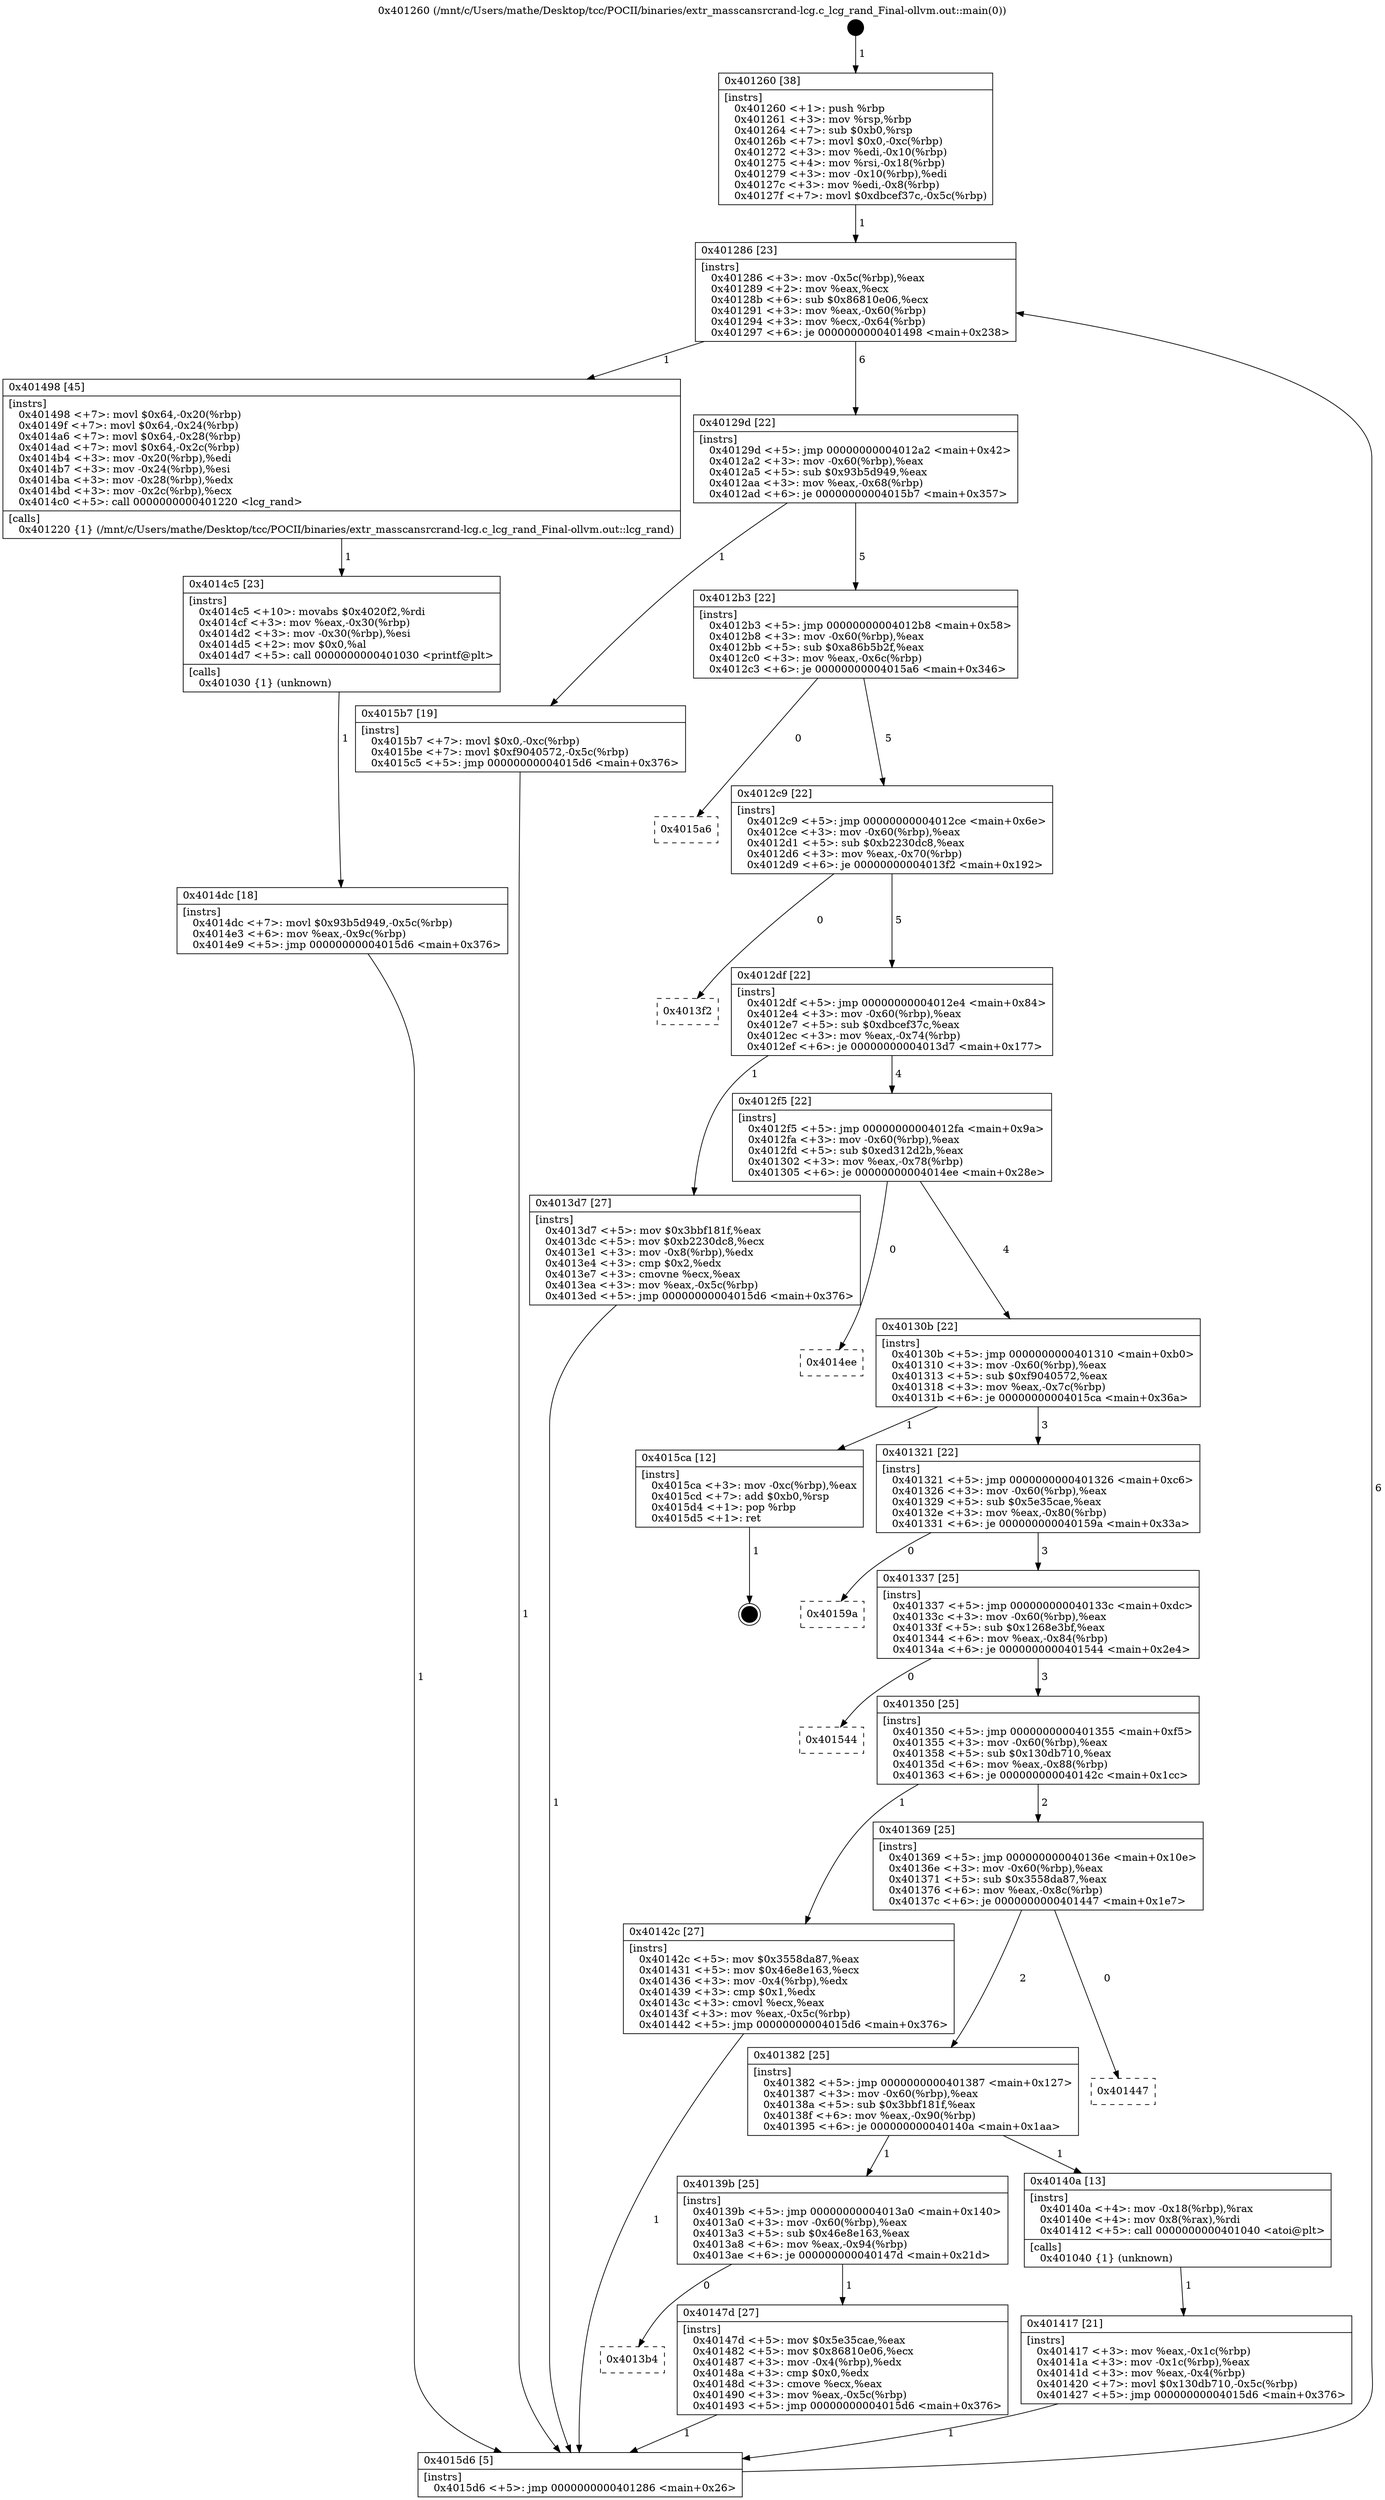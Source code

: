 digraph "0x401260" {
  label = "0x401260 (/mnt/c/Users/mathe/Desktop/tcc/POCII/binaries/extr_masscansrcrand-lcg.c_lcg_rand_Final-ollvm.out::main(0))"
  labelloc = "t"
  node[shape=record]

  Entry [label="",width=0.3,height=0.3,shape=circle,fillcolor=black,style=filled]
  "0x401286" [label="{
     0x401286 [23]\l
     | [instrs]\l
     &nbsp;&nbsp;0x401286 \<+3\>: mov -0x5c(%rbp),%eax\l
     &nbsp;&nbsp;0x401289 \<+2\>: mov %eax,%ecx\l
     &nbsp;&nbsp;0x40128b \<+6\>: sub $0x86810e06,%ecx\l
     &nbsp;&nbsp;0x401291 \<+3\>: mov %eax,-0x60(%rbp)\l
     &nbsp;&nbsp;0x401294 \<+3\>: mov %ecx,-0x64(%rbp)\l
     &nbsp;&nbsp;0x401297 \<+6\>: je 0000000000401498 \<main+0x238\>\l
  }"]
  "0x401498" [label="{
     0x401498 [45]\l
     | [instrs]\l
     &nbsp;&nbsp;0x401498 \<+7\>: movl $0x64,-0x20(%rbp)\l
     &nbsp;&nbsp;0x40149f \<+7\>: movl $0x64,-0x24(%rbp)\l
     &nbsp;&nbsp;0x4014a6 \<+7\>: movl $0x64,-0x28(%rbp)\l
     &nbsp;&nbsp;0x4014ad \<+7\>: movl $0x64,-0x2c(%rbp)\l
     &nbsp;&nbsp;0x4014b4 \<+3\>: mov -0x20(%rbp),%edi\l
     &nbsp;&nbsp;0x4014b7 \<+3\>: mov -0x24(%rbp),%esi\l
     &nbsp;&nbsp;0x4014ba \<+3\>: mov -0x28(%rbp),%edx\l
     &nbsp;&nbsp;0x4014bd \<+3\>: mov -0x2c(%rbp),%ecx\l
     &nbsp;&nbsp;0x4014c0 \<+5\>: call 0000000000401220 \<lcg_rand\>\l
     | [calls]\l
     &nbsp;&nbsp;0x401220 \{1\} (/mnt/c/Users/mathe/Desktop/tcc/POCII/binaries/extr_masscansrcrand-lcg.c_lcg_rand_Final-ollvm.out::lcg_rand)\l
  }"]
  "0x40129d" [label="{
     0x40129d [22]\l
     | [instrs]\l
     &nbsp;&nbsp;0x40129d \<+5\>: jmp 00000000004012a2 \<main+0x42\>\l
     &nbsp;&nbsp;0x4012a2 \<+3\>: mov -0x60(%rbp),%eax\l
     &nbsp;&nbsp;0x4012a5 \<+5\>: sub $0x93b5d949,%eax\l
     &nbsp;&nbsp;0x4012aa \<+3\>: mov %eax,-0x68(%rbp)\l
     &nbsp;&nbsp;0x4012ad \<+6\>: je 00000000004015b7 \<main+0x357\>\l
  }"]
  Exit [label="",width=0.3,height=0.3,shape=circle,fillcolor=black,style=filled,peripheries=2]
  "0x4015b7" [label="{
     0x4015b7 [19]\l
     | [instrs]\l
     &nbsp;&nbsp;0x4015b7 \<+7\>: movl $0x0,-0xc(%rbp)\l
     &nbsp;&nbsp;0x4015be \<+7\>: movl $0xf9040572,-0x5c(%rbp)\l
     &nbsp;&nbsp;0x4015c5 \<+5\>: jmp 00000000004015d6 \<main+0x376\>\l
  }"]
  "0x4012b3" [label="{
     0x4012b3 [22]\l
     | [instrs]\l
     &nbsp;&nbsp;0x4012b3 \<+5\>: jmp 00000000004012b8 \<main+0x58\>\l
     &nbsp;&nbsp;0x4012b8 \<+3\>: mov -0x60(%rbp),%eax\l
     &nbsp;&nbsp;0x4012bb \<+5\>: sub $0xa86b5b2f,%eax\l
     &nbsp;&nbsp;0x4012c0 \<+3\>: mov %eax,-0x6c(%rbp)\l
     &nbsp;&nbsp;0x4012c3 \<+6\>: je 00000000004015a6 \<main+0x346\>\l
  }"]
  "0x4014dc" [label="{
     0x4014dc [18]\l
     | [instrs]\l
     &nbsp;&nbsp;0x4014dc \<+7\>: movl $0x93b5d949,-0x5c(%rbp)\l
     &nbsp;&nbsp;0x4014e3 \<+6\>: mov %eax,-0x9c(%rbp)\l
     &nbsp;&nbsp;0x4014e9 \<+5\>: jmp 00000000004015d6 \<main+0x376\>\l
  }"]
  "0x4015a6" [label="{
     0x4015a6\l
  }", style=dashed]
  "0x4012c9" [label="{
     0x4012c9 [22]\l
     | [instrs]\l
     &nbsp;&nbsp;0x4012c9 \<+5\>: jmp 00000000004012ce \<main+0x6e\>\l
     &nbsp;&nbsp;0x4012ce \<+3\>: mov -0x60(%rbp),%eax\l
     &nbsp;&nbsp;0x4012d1 \<+5\>: sub $0xb2230dc8,%eax\l
     &nbsp;&nbsp;0x4012d6 \<+3\>: mov %eax,-0x70(%rbp)\l
     &nbsp;&nbsp;0x4012d9 \<+6\>: je 00000000004013f2 \<main+0x192\>\l
  }"]
  "0x4014c5" [label="{
     0x4014c5 [23]\l
     | [instrs]\l
     &nbsp;&nbsp;0x4014c5 \<+10\>: movabs $0x4020f2,%rdi\l
     &nbsp;&nbsp;0x4014cf \<+3\>: mov %eax,-0x30(%rbp)\l
     &nbsp;&nbsp;0x4014d2 \<+3\>: mov -0x30(%rbp),%esi\l
     &nbsp;&nbsp;0x4014d5 \<+2\>: mov $0x0,%al\l
     &nbsp;&nbsp;0x4014d7 \<+5\>: call 0000000000401030 \<printf@plt\>\l
     | [calls]\l
     &nbsp;&nbsp;0x401030 \{1\} (unknown)\l
  }"]
  "0x4013f2" [label="{
     0x4013f2\l
  }", style=dashed]
  "0x4012df" [label="{
     0x4012df [22]\l
     | [instrs]\l
     &nbsp;&nbsp;0x4012df \<+5\>: jmp 00000000004012e4 \<main+0x84\>\l
     &nbsp;&nbsp;0x4012e4 \<+3\>: mov -0x60(%rbp),%eax\l
     &nbsp;&nbsp;0x4012e7 \<+5\>: sub $0xdbcef37c,%eax\l
     &nbsp;&nbsp;0x4012ec \<+3\>: mov %eax,-0x74(%rbp)\l
     &nbsp;&nbsp;0x4012ef \<+6\>: je 00000000004013d7 \<main+0x177\>\l
  }"]
  "0x4013b4" [label="{
     0x4013b4\l
  }", style=dashed]
  "0x4013d7" [label="{
     0x4013d7 [27]\l
     | [instrs]\l
     &nbsp;&nbsp;0x4013d7 \<+5\>: mov $0x3bbf181f,%eax\l
     &nbsp;&nbsp;0x4013dc \<+5\>: mov $0xb2230dc8,%ecx\l
     &nbsp;&nbsp;0x4013e1 \<+3\>: mov -0x8(%rbp),%edx\l
     &nbsp;&nbsp;0x4013e4 \<+3\>: cmp $0x2,%edx\l
     &nbsp;&nbsp;0x4013e7 \<+3\>: cmovne %ecx,%eax\l
     &nbsp;&nbsp;0x4013ea \<+3\>: mov %eax,-0x5c(%rbp)\l
     &nbsp;&nbsp;0x4013ed \<+5\>: jmp 00000000004015d6 \<main+0x376\>\l
  }"]
  "0x4012f5" [label="{
     0x4012f5 [22]\l
     | [instrs]\l
     &nbsp;&nbsp;0x4012f5 \<+5\>: jmp 00000000004012fa \<main+0x9a\>\l
     &nbsp;&nbsp;0x4012fa \<+3\>: mov -0x60(%rbp),%eax\l
     &nbsp;&nbsp;0x4012fd \<+5\>: sub $0xed312d2b,%eax\l
     &nbsp;&nbsp;0x401302 \<+3\>: mov %eax,-0x78(%rbp)\l
     &nbsp;&nbsp;0x401305 \<+6\>: je 00000000004014ee \<main+0x28e\>\l
  }"]
  "0x4015d6" [label="{
     0x4015d6 [5]\l
     | [instrs]\l
     &nbsp;&nbsp;0x4015d6 \<+5\>: jmp 0000000000401286 \<main+0x26\>\l
  }"]
  "0x401260" [label="{
     0x401260 [38]\l
     | [instrs]\l
     &nbsp;&nbsp;0x401260 \<+1\>: push %rbp\l
     &nbsp;&nbsp;0x401261 \<+3\>: mov %rsp,%rbp\l
     &nbsp;&nbsp;0x401264 \<+7\>: sub $0xb0,%rsp\l
     &nbsp;&nbsp;0x40126b \<+7\>: movl $0x0,-0xc(%rbp)\l
     &nbsp;&nbsp;0x401272 \<+3\>: mov %edi,-0x10(%rbp)\l
     &nbsp;&nbsp;0x401275 \<+4\>: mov %rsi,-0x18(%rbp)\l
     &nbsp;&nbsp;0x401279 \<+3\>: mov -0x10(%rbp),%edi\l
     &nbsp;&nbsp;0x40127c \<+3\>: mov %edi,-0x8(%rbp)\l
     &nbsp;&nbsp;0x40127f \<+7\>: movl $0xdbcef37c,-0x5c(%rbp)\l
  }"]
  "0x40147d" [label="{
     0x40147d [27]\l
     | [instrs]\l
     &nbsp;&nbsp;0x40147d \<+5\>: mov $0x5e35cae,%eax\l
     &nbsp;&nbsp;0x401482 \<+5\>: mov $0x86810e06,%ecx\l
     &nbsp;&nbsp;0x401487 \<+3\>: mov -0x4(%rbp),%edx\l
     &nbsp;&nbsp;0x40148a \<+3\>: cmp $0x0,%edx\l
     &nbsp;&nbsp;0x40148d \<+3\>: cmove %ecx,%eax\l
     &nbsp;&nbsp;0x401490 \<+3\>: mov %eax,-0x5c(%rbp)\l
     &nbsp;&nbsp;0x401493 \<+5\>: jmp 00000000004015d6 \<main+0x376\>\l
  }"]
  "0x4014ee" [label="{
     0x4014ee\l
  }", style=dashed]
  "0x40130b" [label="{
     0x40130b [22]\l
     | [instrs]\l
     &nbsp;&nbsp;0x40130b \<+5\>: jmp 0000000000401310 \<main+0xb0\>\l
     &nbsp;&nbsp;0x401310 \<+3\>: mov -0x60(%rbp),%eax\l
     &nbsp;&nbsp;0x401313 \<+5\>: sub $0xf9040572,%eax\l
     &nbsp;&nbsp;0x401318 \<+3\>: mov %eax,-0x7c(%rbp)\l
     &nbsp;&nbsp;0x40131b \<+6\>: je 00000000004015ca \<main+0x36a\>\l
  }"]
  "0x401417" [label="{
     0x401417 [21]\l
     | [instrs]\l
     &nbsp;&nbsp;0x401417 \<+3\>: mov %eax,-0x1c(%rbp)\l
     &nbsp;&nbsp;0x40141a \<+3\>: mov -0x1c(%rbp),%eax\l
     &nbsp;&nbsp;0x40141d \<+3\>: mov %eax,-0x4(%rbp)\l
     &nbsp;&nbsp;0x401420 \<+7\>: movl $0x130db710,-0x5c(%rbp)\l
     &nbsp;&nbsp;0x401427 \<+5\>: jmp 00000000004015d6 \<main+0x376\>\l
  }"]
  "0x4015ca" [label="{
     0x4015ca [12]\l
     | [instrs]\l
     &nbsp;&nbsp;0x4015ca \<+3\>: mov -0xc(%rbp),%eax\l
     &nbsp;&nbsp;0x4015cd \<+7\>: add $0xb0,%rsp\l
     &nbsp;&nbsp;0x4015d4 \<+1\>: pop %rbp\l
     &nbsp;&nbsp;0x4015d5 \<+1\>: ret\l
  }"]
  "0x401321" [label="{
     0x401321 [22]\l
     | [instrs]\l
     &nbsp;&nbsp;0x401321 \<+5\>: jmp 0000000000401326 \<main+0xc6\>\l
     &nbsp;&nbsp;0x401326 \<+3\>: mov -0x60(%rbp),%eax\l
     &nbsp;&nbsp;0x401329 \<+5\>: sub $0x5e35cae,%eax\l
     &nbsp;&nbsp;0x40132e \<+3\>: mov %eax,-0x80(%rbp)\l
     &nbsp;&nbsp;0x401331 \<+6\>: je 000000000040159a \<main+0x33a\>\l
  }"]
  "0x40139b" [label="{
     0x40139b [25]\l
     | [instrs]\l
     &nbsp;&nbsp;0x40139b \<+5\>: jmp 00000000004013a0 \<main+0x140\>\l
     &nbsp;&nbsp;0x4013a0 \<+3\>: mov -0x60(%rbp),%eax\l
     &nbsp;&nbsp;0x4013a3 \<+5\>: sub $0x46e8e163,%eax\l
     &nbsp;&nbsp;0x4013a8 \<+6\>: mov %eax,-0x94(%rbp)\l
     &nbsp;&nbsp;0x4013ae \<+6\>: je 000000000040147d \<main+0x21d\>\l
  }"]
  "0x40159a" [label="{
     0x40159a\l
  }", style=dashed]
  "0x401337" [label="{
     0x401337 [25]\l
     | [instrs]\l
     &nbsp;&nbsp;0x401337 \<+5\>: jmp 000000000040133c \<main+0xdc\>\l
     &nbsp;&nbsp;0x40133c \<+3\>: mov -0x60(%rbp),%eax\l
     &nbsp;&nbsp;0x40133f \<+5\>: sub $0x1268e3bf,%eax\l
     &nbsp;&nbsp;0x401344 \<+6\>: mov %eax,-0x84(%rbp)\l
     &nbsp;&nbsp;0x40134a \<+6\>: je 0000000000401544 \<main+0x2e4\>\l
  }"]
  "0x40140a" [label="{
     0x40140a [13]\l
     | [instrs]\l
     &nbsp;&nbsp;0x40140a \<+4\>: mov -0x18(%rbp),%rax\l
     &nbsp;&nbsp;0x40140e \<+4\>: mov 0x8(%rax),%rdi\l
     &nbsp;&nbsp;0x401412 \<+5\>: call 0000000000401040 \<atoi@plt\>\l
     | [calls]\l
     &nbsp;&nbsp;0x401040 \{1\} (unknown)\l
  }"]
  "0x401544" [label="{
     0x401544\l
  }", style=dashed]
  "0x401350" [label="{
     0x401350 [25]\l
     | [instrs]\l
     &nbsp;&nbsp;0x401350 \<+5\>: jmp 0000000000401355 \<main+0xf5\>\l
     &nbsp;&nbsp;0x401355 \<+3\>: mov -0x60(%rbp),%eax\l
     &nbsp;&nbsp;0x401358 \<+5\>: sub $0x130db710,%eax\l
     &nbsp;&nbsp;0x40135d \<+6\>: mov %eax,-0x88(%rbp)\l
     &nbsp;&nbsp;0x401363 \<+6\>: je 000000000040142c \<main+0x1cc\>\l
  }"]
  "0x401382" [label="{
     0x401382 [25]\l
     | [instrs]\l
     &nbsp;&nbsp;0x401382 \<+5\>: jmp 0000000000401387 \<main+0x127\>\l
     &nbsp;&nbsp;0x401387 \<+3\>: mov -0x60(%rbp),%eax\l
     &nbsp;&nbsp;0x40138a \<+5\>: sub $0x3bbf181f,%eax\l
     &nbsp;&nbsp;0x40138f \<+6\>: mov %eax,-0x90(%rbp)\l
     &nbsp;&nbsp;0x401395 \<+6\>: je 000000000040140a \<main+0x1aa\>\l
  }"]
  "0x40142c" [label="{
     0x40142c [27]\l
     | [instrs]\l
     &nbsp;&nbsp;0x40142c \<+5\>: mov $0x3558da87,%eax\l
     &nbsp;&nbsp;0x401431 \<+5\>: mov $0x46e8e163,%ecx\l
     &nbsp;&nbsp;0x401436 \<+3\>: mov -0x4(%rbp),%edx\l
     &nbsp;&nbsp;0x401439 \<+3\>: cmp $0x1,%edx\l
     &nbsp;&nbsp;0x40143c \<+3\>: cmovl %ecx,%eax\l
     &nbsp;&nbsp;0x40143f \<+3\>: mov %eax,-0x5c(%rbp)\l
     &nbsp;&nbsp;0x401442 \<+5\>: jmp 00000000004015d6 \<main+0x376\>\l
  }"]
  "0x401369" [label="{
     0x401369 [25]\l
     | [instrs]\l
     &nbsp;&nbsp;0x401369 \<+5\>: jmp 000000000040136e \<main+0x10e\>\l
     &nbsp;&nbsp;0x40136e \<+3\>: mov -0x60(%rbp),%eax\l
     &nbsp;&nbsp;0x401371 \<+5\>: sub $0x3558da87,%eax\l
     &nbsp;&nbsp;0x401376 \<+6\>: mov %eax,-0x8c(%rbp)\l
     &nbsp;&nbsp;0x40137c \<+6\>: je 0000000000401447 \<main+0x1e7\>\l
  }"]
  "0x401447" [label="{
     0x401447\l
  }", style=dashed]
  Entry -> "0x401260" [label=" 1"]
  "0x401286" -> "0x401498" [label=" 1"]
  "0x401286" -> "0x40129d" [label=" 6"]
  "0x4015ca" -> Exit [label=" 1"]
  "0x40129d" -> "0x4015b7" [label=" 1"]
  "0x40129d" -> "0x4012b3" [label=" 5"]
  "0x4015b7" -> "0x4015d6" [label=" 1"]
  "0x4012b3" -> "0x4015a6" [label=" 0"]
  "0x4012b3" -> "0x4012c9" [label=" 5"]
  "0x4014dc" -> "0x4015d6" [label=" 1"]
  "0x4012c9" -> "0x4013f2" [label=" 0"]
  "0x4012c9" -> "0x4012df" [label=" 5"]
  "0x4014c5" -> "0x4014dc" [label=" 1"]
  "0x4012df" -> "0x4013d7" [label=" 1"]
  "0x4012df" -> "0x4012f5" [label=" 4"]
  "0x4013d7" -> "0x4015d6" [label=" 1"]
  "0x401260" -> "0x401286" [label=" 1"]
  "0x4015d6" -> "0x401286" [label=" 6"]
  "0x401498" -> "0x4014c5" [label=" 1"]
  "0x4012f5" -> "0x4014ee" [label=" 0"]
  "0x4012f5" -> "0x40130b" [label=" 4"]
  "0x40147d" -> "0x4015d6" [label=" 1"]
  "0x40130b" -> "0x4015ca" [label=" 1"]
  "0x40130b" -> "0x401321" [label=" 3"]
  "0x40139b" -> "0x40147d" [label=" 1"]
  "0x401321" -> "0x40159a" [label=" 0"]
  "0x401321" -> "0x401337" [label=" 3"]
  "0x40139b" -> "0x4013b4" [label=" 0"]
  "0x401337" -> "0x401544" [label=" 0"]
  "0x401337" -> "0x401350" [label=" 3"]
  "0x40142c" -> "0x4015d6" [label=" 1"]
  "0x401350" -> "0x40142c" [label=" 1"]
  "0x401350" -> "0x401369" [label=" 2"]
  "0x40140a" -> "0x401417" [label=" 1"]
  "0x401369" -> "0x401447" [label=" 0"]
  "0x401369" -> "0x401382" [label=" 2"]
  "0x401417" -> "0x4015d6" [label=" 1"]
  "0x401382" -> "0x40140a" [label=" 1"]
  "0x401382" -> "0x40139b" [label=" 1"]
}
